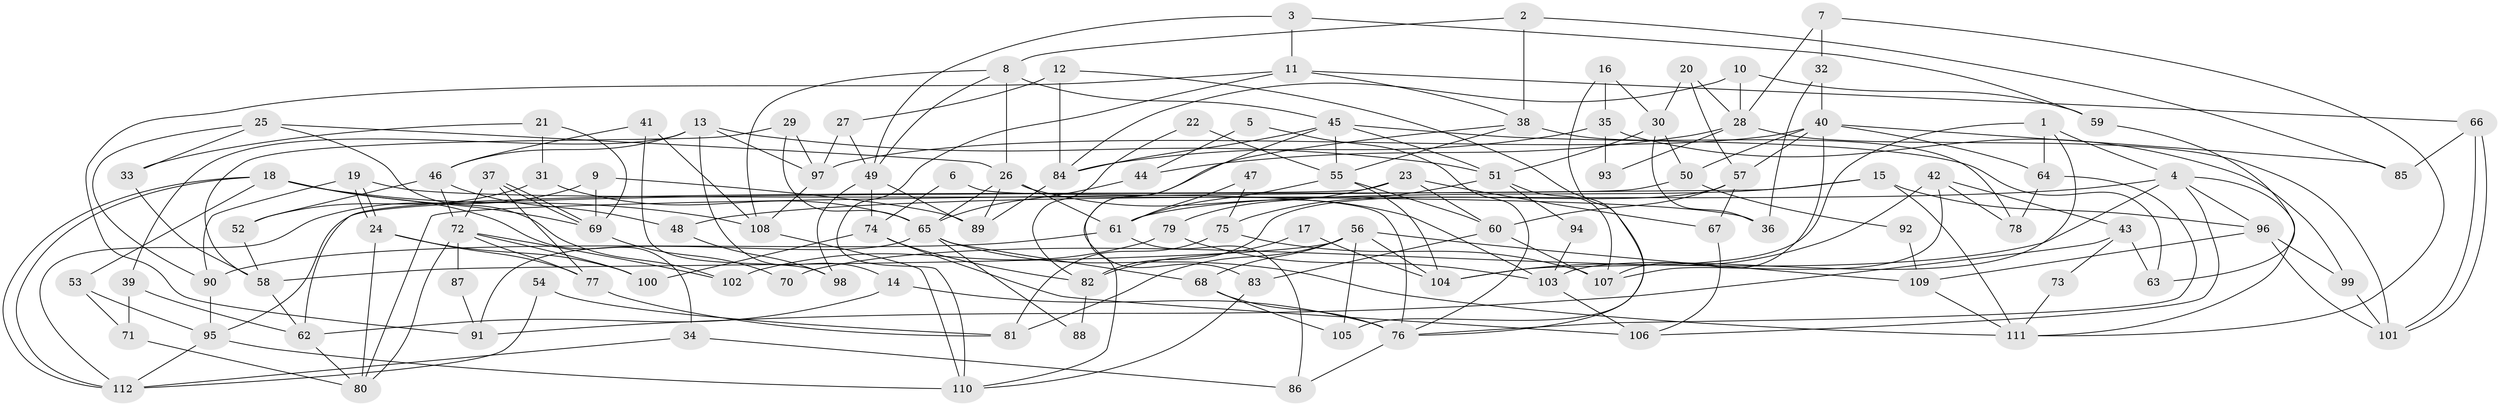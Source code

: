 // Generated by graph-tools (version 1.1) at 2025/52/03/09/25 04:52:08]
// undirected, 112 vertices, 224 edges
graph export_dot {
graph [start="1"]
  node [color=gray90,style=filled];
  1;
  2;
  3;
  4;
  5;
  6;
  7;
  8;
  9;
  10;
  11;
  12;
  13;
  14;
  15;
  16;
  17;
  18;
  19;
  20;
  21;
  22;
  23;
  24;
  25;
  26;
  27;
  28;
  29;
  30;
  31;
  32;
  33;
  34;
  35;
  36;
  37;
  38;
  39;
  40;
  41;
  42;
  43;
  44;
  45;
  46;
  47;
  48;
  49;
  50;
  51;
  52;
  53;
  54;
  55;
  56;
  57;
  58;
  59;
  60;
  61;
  62;
  63;
  64;
  65;
  66;
  67;
  68;
  69;
  70;
  71;
  72;
  73;
  74;
  75;
  76;
  77;
  78;
  79;
  80;
  81;
  82;
  83;
  84;
  85;
  86;
  87;
  88;
  89;
  90;
  91;
  92;
  93;
  94;
  95;
  96;
  97;
  98;
  99;
  100;
  101;
  102;
  103;
  104;
  105;
  106;
  107;
  108;
  109;
  110;
  111;
  112;
  1 -- 64;
  1 -- 104;
  1 -- 4;
  1 -- 103;
  2 -- 38;
  2 -- 8;
  2 -- 85;
  3 -- 59;
  3 -- 11;
  3 -- 49;
  4 -- 96;
  4 -- 48;
  4 -- 70;
  4 -- 106;
  4 -- 111;
  5 -- 76;
  5 -- 44;
  6 -- 76;
  6 -- 74;
  7 -- 111;
  7 -- 28;
  7 -- 32;
  8 -- 45;
  8 -- 108;
  8 -- 26;
  8 -- 49;
  9 -- 89;
  9 -- 69;
  9 -- 112;
  10 -- 84;
  10 -- 28;
  10 -- 59;
  11 -- 110;
  11 -- 66;
  11 -- 38;
  11 -- 91;
  12 -- 76;
  12 -- 27;
  12 -- 84;
  13 -- 97;
  13 -- 51;
  13 -- 14;
  13 -- 39;
  13 -- 46;
  14 -- 62;
  14 -- 76;
  15 -- 96;
  15 -- 61;
  15 -- 80;
  15 -- 111;
  16 -- 105;
  16 -- 30;
  16 -- 35;
  17 -- 104;
  17 -- 82;
  18 -- 112;
  18 -- 112;
  18 -- 53;
  18 -- 34;
  18 -- 69;
  18 -- 108;
  19 -- 24;
  19 -- 24;
  19 -- 36;
  19 -- 90;
  20 -- 30;
  20 -- 57;
  20 -- 28;
  21 -- 31;
  21 -- 69;
  21 -- 33;
  22 -- 82;
  22 -- 55;
  23 -- 79;
  23 -- 62;
  23 -- 60;
  23 -- 67;
  24 -- 77;
  24 -- 80;
  24 -- 100;
  25 -- 90;
  25 -- 26;
  25 -- 33;
  25 -- 102;
  26 -- 103;
  26 -- 61;
  26 -- 65;
  26 -- 89;
  27 -- 97;
  27 -- 49;
  28 -- 101;
  28 -- 44;
  28 -- 93;
  29 -- 65;
  29 -- 97;
  29 -- 58;
  30 -- 50;
  30 -- 51;
  30 -- 36;
  31 -- 52;
  31 -- 65;
  32 -- 40;
  32 -- 36;
  33 -- 58;
  34 -- 112;
  34 -- 86;
  35 -- 84;
  35 -- 93;
  35 -- 99;
  37 -- 72;
  37 -- 69;
  37 -- 69;
  37 -- 77;
  38 -- 110;
  38 -- 55;
  38 -- 78;
  39 -- 62;
  39 -- 71;
  40 -- 107;
  40 -- 64;
  40 -- 50;
  40 -- 57;
  40 -- 85;
  40 -- 97;
  41 -- 98;
  41 -- 46;
  41 -- 108;
  42 -- 104;
  42 -- 107;
  42 -- 43;
  42 -- 78;
  43 -- 91;
  43 -- 63;
  43 -- 73;
  44 -- 65;
  45 -- 83;
  45 -- 84;
  45 -- 51;
  45 -- 55;
  45 -- 63;
  46 -- 72;
  46 -- 48;
  46 -- 52;
  47 -- 75;
  47 -- 61;
  48 -- 98;
  49 -- 74;
  49 -- 89;
  49 -- 98;
  50 -- 95;
  50 -- 92;
  51 -- 75;
  51 -- 94;
  51 -- 107;
  52 -- 58;
  53 -- 95;
  53 -- 71;
  54 -- 81;
  54 -- 112;
  55 -- 60;
  55 -- 61;
  55 -- 104;
  56 -- 68;
  56 -- 58;
  56 -- 81;
  56 -- 104;
  56 -- 105;
  56 -- 109;
  57 -- 60;
  57 -- 67;
  57 -- 82;
  58 -- 62;
  59 -- 63;
  60 -- 83;
  60 -- 107;
  61 -- 86;
  61 -- 90;
  62 -- 80;
  64 -- 78;
  64 -- 76;
  65 -- 111;
  65 -- 68;
  65 -- 88;
  65 -- 91;
  66 -- 85;
  66 -- 101;
  66 -- 101;
  67 -- 106;
  68 -- 76;
  68 -- 105;
  69 -- 70;
  71 -- 80;
  72 -- 80;
  72 -- 100;
  72 -- 77;
  72 -- 87;
  72 -- 102;
  73 -- 111;
  74 -- 106;
  74 -- 82;
  74 -- 100;
  75 -- 81;
  75 -- 107;
  76 -- 86;
  77 -- 81;
  79 -- 103;
  79 -- 102;
  82 -- 88;
  83 -- 110;
  84 -- 89;
  87 -- 91;
  90 -- 95;
  92 -- 109;
  94 -- 103;
  95 -- 112;
  95 -- 110;
  96 -- 109;
  96 -- 101;
  96 -- 99;
  97 -- 108;
  99 -- 101;
  103 -- 106;
  108 -- 110;
  109 -- 111;
}
